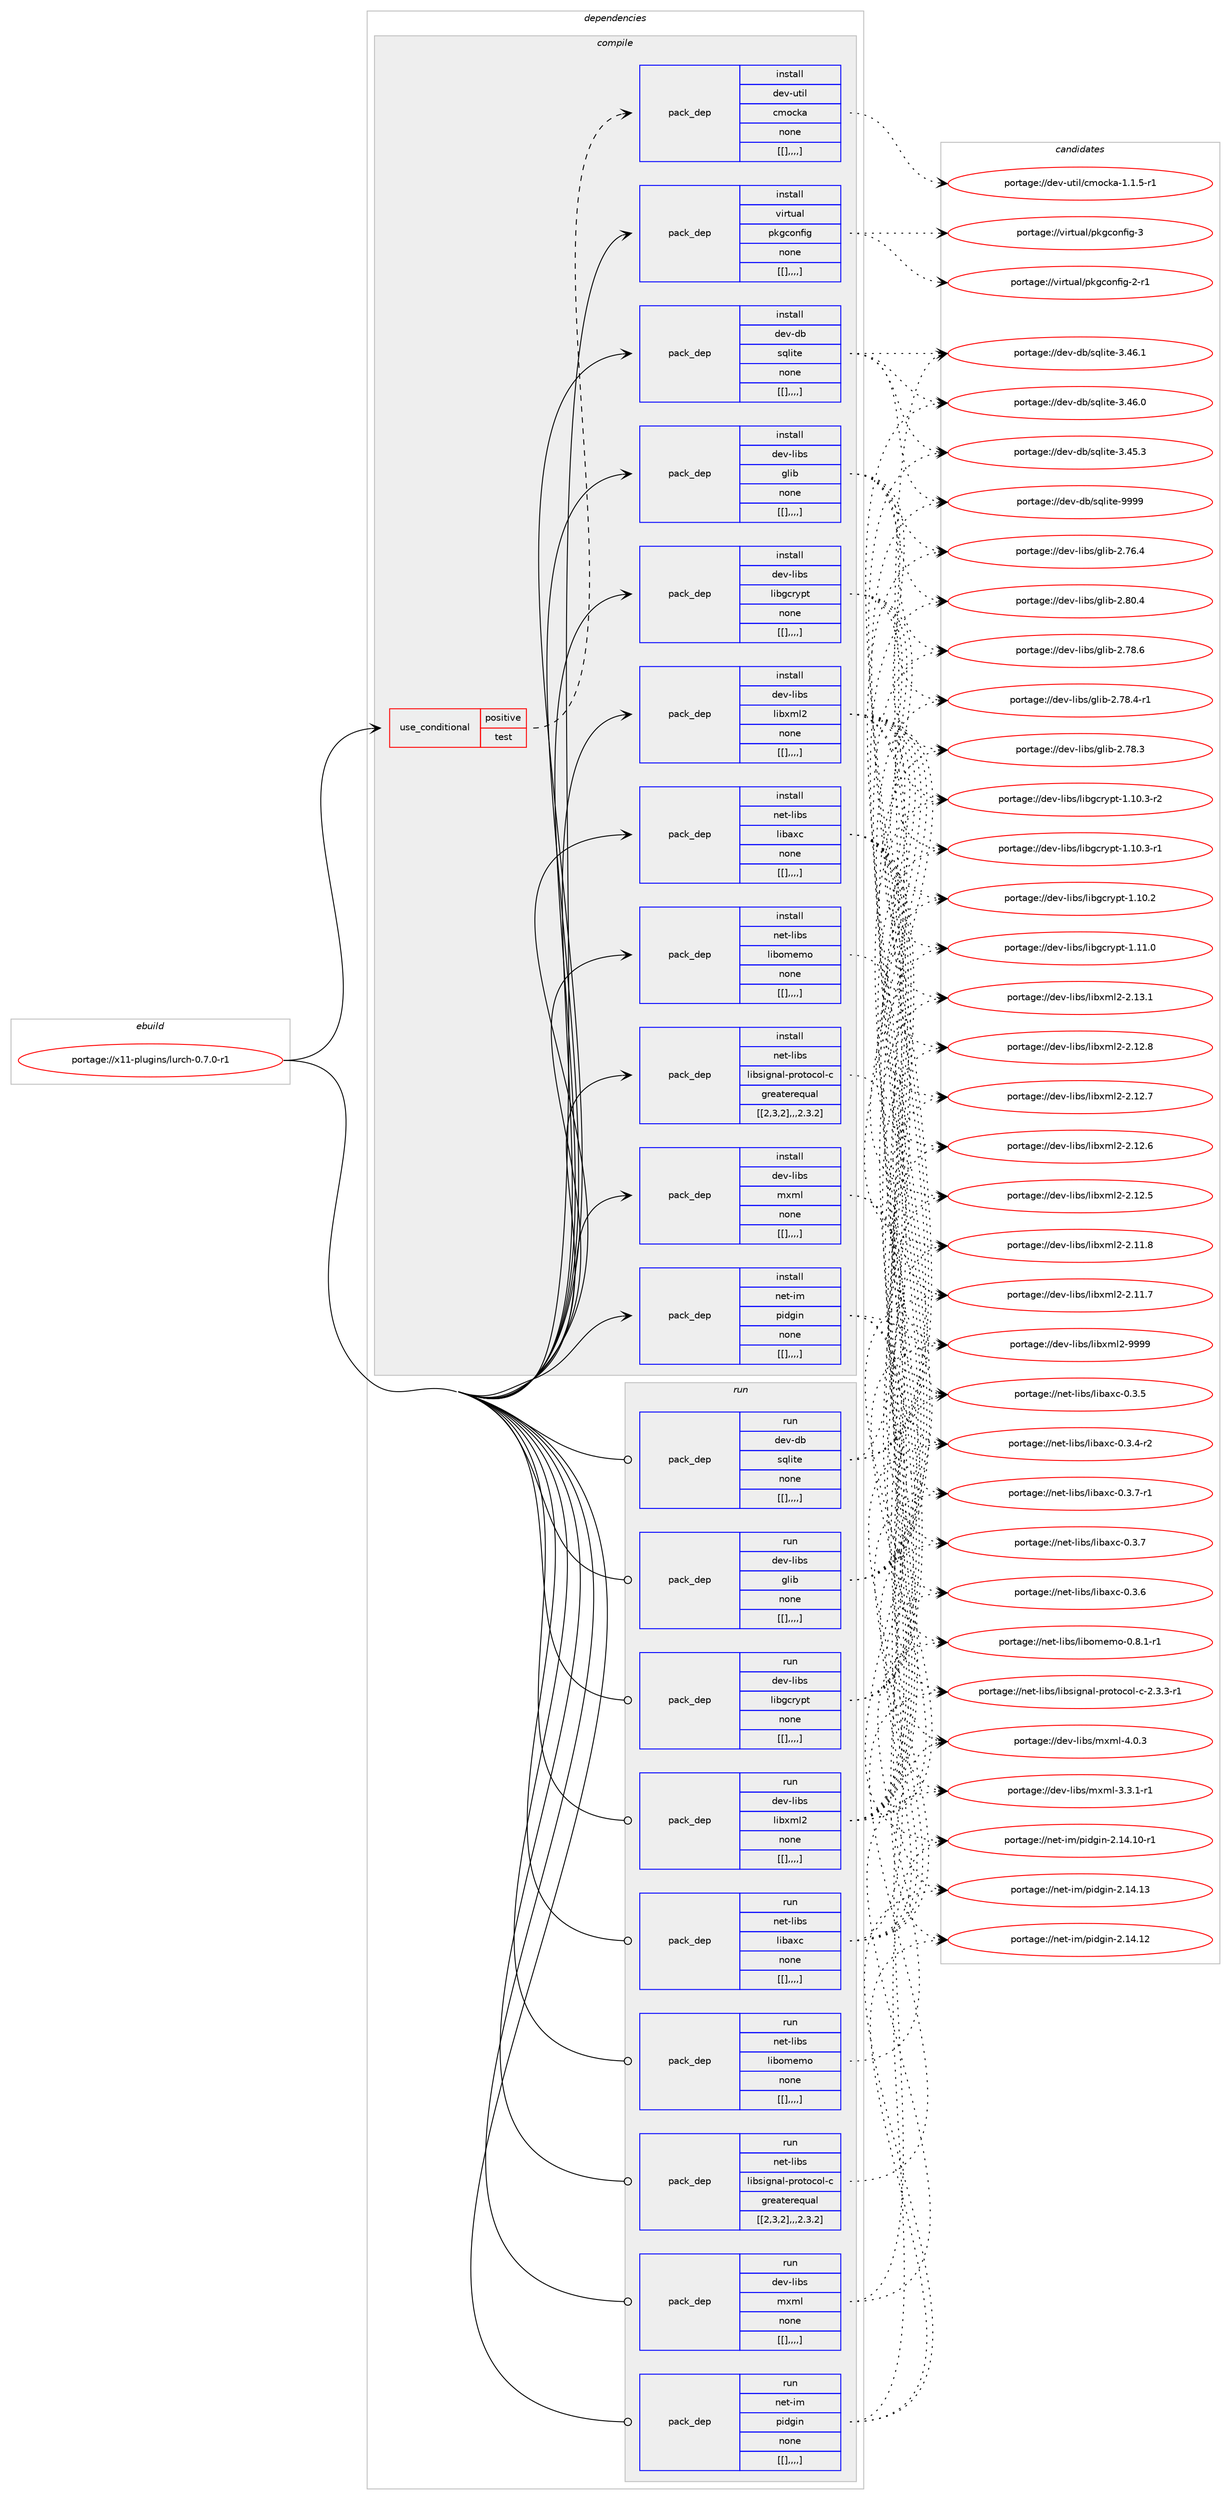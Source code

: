 digraph prolog {

# *************
# Graph options
# *************

newrank=true;
concentrate=true;
compound=true;
graph [rankdir=LR,fontname=Helvetica,fontsize=10,ranksep=1.5];#, ranksep=2.5, nodesep=0.2];
edge  [arrowhead=vee];
node  [fontname=Helvetica,fontsize=10];

# **********
# The ebuild
# **********

subgraph cluster_leftcol {
color=gray;
label=<<i>ebuild</i>>;
id [label="portage://x11-plugins/lurch-0.7.0-r1", color=red, width=4, href="../x11-plugins/lurch-0.7.0-r1.svg"];
}

# ****************
# The dependencies
# ****************

subgraph cluster_midcol {
color=gray;
label=<<i>dependencies</i>>;
subgraph cluster_compile {
fillcolor="#eeeeee";
style=filled;
label=<<i>compile</i>>;
subgraph cond127955 {
dependency484432 [label=<<TABLE BORDER="0" CELLBORDER="1" CELLSPACING="0" CELLPADDING="4"><TR><TD ROWSPAN="3" CELLPADDING="10">use_conditional</TD></TR><TR><TD>positive</TD></TR><TR><TD>test</TD></TR></TABLE>>, shape=none, color=red];
subgraph pack352924 {
dependency484433 [label=<<TABLE BORDER="0" CELLBORDER="1" CELLSPACING="0" CELLPADDING="4" WIDTH="220"><TR><TD ROWSPAN="6" CELLPADDING="30">pack_dep</TD></TR><TR><TD WIDTH="110">install</TD></TR><TR><TD>dev-util</TD></TR><TR><TD>cmocka</TD></TR><TR><TD>none</TD></TR><TR><TD>[[],,,,]</TD></TR></TABLE>>, shape=none, color=blue];
}
dependency484432:e -> dependency484433:w [weight=20,style="dashed",arrowhead="vee"];
}
id:e -> dependency484432:w [weight=20,style="solid",arrowhead="vee"];
subgraph pack352925 {
dependency484434 [label=<<TABLE BORDER="0" CELLBORDER="1" CELLSPACING="0" CELLPADDING="4" WIDTH="220"><TR><TD ROWSPAN="6" CELLPADDING="30">pack_dep</TD></TR><TR><TD WIDTH="110">install</TD></TR><TR><TD>dev-db</TD></TR><TR><TD>sqlite</TD></TR><TR><TD>none</TD></TR><TR><TD>[[],,,,]</TD></TR></TABLE>>, shape=none, color=blue];
}
id:e -> dependency484434:w [weight=20,style="solid",arrowhead="vee"];
subgraph pack352926 {
dependency484435 [label=<<TABLE BORDER="0" CELLBORDER="1" CELLSPACING="0" CELLPADDING="4" WIDTH="220"><TR><TD ROWSPAN="6" CELLPADDING="30">pack_dep</TD></TR><TR><TD WIDTH="110">install</TD></TR><TR><TD>dev-libs</TD></TR><TR><TD>glib</TD></TR><TR><TD>none</TD></TR><TR><TD>[[],,,,]</TD></TR></TABLE>>, shape=none, color=blue];
}
id:e -> dependency484435:w [weight=20,style="solid",arrowhead="vee"];
subgraph pack352927 {
dependency484436 [label=<<TABLE BORDER="0" CELLBORDER="1" CELLSPACING="0" CELLPADDING="4" WIDTH="220"><TR><TD ROWSPAN="6" CELLPADDING="30">pack_dep</TD></TR><TR><TD WIDTH="110">install</TD></TR><TR><TD>dev-libs</TD></TR><TR><TD>libgcrypt</TD></TR><TR><TD>none</TD></TR><TR><TD>[[],,,,]</TD></TR></TABLE>>, shape=none, color=blue];
}
id:e -> dependency484436:w [weight=20,style="solid",arrowhead="vee"];
subgraph pack352928 {
dependency484437 [label=<<TABLE BORDER="0" CELLBORDER="1" CELLSPACING="0" CELLPADDING="4" WIDTH="220"><TR><TD ROWSPAN="6" CELLPADDING="30">pack_dep</TD></TR><TR><TD WIDTH="110">install</TD></TR><TR><TD>dev-libs</TD></TR><TR><TD>libxml2</TD></TR><TR><TD>none</TD></TR><TR><TD>[[],,,,]</TD></TR></TABLE>>, shape=none, color=blue];
}
id:e -> dependency484437:w [weight=20,style="solid",arrowhead="vee"];
subgraph pack352929 {
dependency484438 [label=<<TABLE BORDER="0" CELLBORDER="1" CELLSPACING="0" CELLPADDING="4" WIDTH="220"><TR><TD ROWSPAN="6" CELLPADDING="30">pack_dep</TD></TR><TR><TD WIDTH="110">install</TD></TR><TR><TD>dev-libs</TD></TR><TR><TD>mxml</TD></TR><TR><TD>none</TD></TR><TR><TD>[[],,,,]</TD></TR></TABLE>>, shape=none, color=blue];
}
id:e -> dependency484438:w [weight=20,style="solid",arrowhead="vee"];
subgraph pack352930 {
dependency484439 [label=<<TABLE BORDER="0" CELLBORDER="1" CELLSPACING="0" CELLPADDING="4" WIDTH="220"><TR><TD ROWSPAN="6" CELLPADDING="30">pack_dep</TD></TR><TR><TD WIDTH="110">install</TD></TR><TR><TD>net-im</TD></TR><TR><TD>pidgin</TD></TR><TR><TD>none</TD></TR><TR><TD>[[],,,,]</TD></TR></TABLE>>, shape=none, color=blue];
}
id:e -> dependency484439:w [weight=20,style="solid",arrowhead="vee"];
subgraph pack352931 {
dependency484440 [label=<<TABLE BORDER="0" CELLBORDER="1" CELLSPACING="0" CELLPADDING="4" WIDTH="220"><TR><TD ROWSPAN="6" CELLPADDING="30">pack_dep</TD></TR><TR><TD WIDTH="110">install</TD></TR><TR><TD>net-libs</TD></TR><TR><TD>libaxc</TD></TR><TR><TD>none</TD></TR><TR><TD>[[],,,,]</TD></TR></TABLE>>, shape=none, color=blue];
}
id:e -> dependency484440:w [weight=20,style="solid",arrowhead="vee"];
subgraph pack352932 {
dependency484441 [label=<<TABLE BORDER="0" CELLBORDER="1" CELLSPACING="0" CELLPADDING="4" WIDTH="220"><TR><TD ROWSPAN="6" CELLPADDING="30">pack_dep</TD></TR><TR><TD WIDTH="110">install</TD></TR><TR><TD>net-libs</TD></TR><TR><TD>libomemo</TD></TR><TR><TD>none</TD></TR><TR><TD>[[],,,,]</TD></TR></TABLE>>, shape=none, color=blue];
}
id:e -> dependency484441:w [weight=20,style="solid",arrowhead="vee"];
subgraph pack352933 {
dependency484442 [label=<<TABLE BORDER="0" CELLBORDER="1" CELLSPACING="0" CELLPADDING="4" WIDTH="220"><TR><TD ROWSPAN="6" CELLPADDING="30">pack_dep</TD></TR><TR><TD WIDTH="110">install</TD></TR><TR><TD>net-libs</TD></TR><TR><TD>libsignal-protocol-c</TD></TR><TR><TD>greaterequal</TD></TR><TR><TD>[[2,3,2],,,2.3.2]</TD></TR></TABLE>>, shape=none, color=blue];
}
id:e -> dependency484442:w [weight=20,style="solid",arrowhead="vee"];
subgraph pack352934 {
dependency484443 [label=<<TABLE BORDER="0" CELLBORDER="1" CELLSPACING="0" CELLPADDING="4" WIDTH="220"><TR><TD ROWSPAN="6" CELLPADDING="30">pack_dep</TD></TR><TR><TD WIDTH="110">install</TD></TR><TR><TD>virtual</TD></TR><TR><TD>pkgconfig</TD></TR><TR><TD>none</TD></TR><TR><TD>[[],,,,]</TD></TR></TABLE>>, shape=none, color=blue];
}
id:e -> dependency484443:w [weight=20,style="solid",arrowhead="vee"];
}
subgraph cluster_compileandrun {
fillcolor="#eeeeee";
style=filled;
label=<<i>compile and run</i>>;
}
subgraph cluster_run {
fillcolor="#eeeeee";
style=filled;
label=<<i>run</i>>;
subgraph pack352935 {
dependency484444 [label=<<TABLE BORDER="0" CELLBORDER="1" CELLSPACING="0" CELLPADDING="4" WIDTH="220"><TR><TD ROWSPAN="6" CELLPADDING="30">pack_dep</TD></TR><TR><TD WIDTH="110">run</TD></TR><TR><TD>dev-db</TD></TR><TR><TD>sqlite</TD></TR><TR><TD>none</TD></TR><TR><TD>[[],,,,]</TD></TR></TABLE>>, shape=none, color=blue];
}
id:e -> dependency484444:w [weight=20,style="solid",arrowhead="odot"];
subgraph pack352936 {
dependency484445 [label=<<TABLE BORDER="0" CELLBORDER="1" CELLSPACING="0" CELLPADDING="4" WIDTH="220"><TR><TD ROWSPAN="6" CELLPADDING="30">pack_dep</TD></TR><TR><TD WIDTH="110">run</TD></TR><TR><TD>dev-libs</TD></TR><TR><TD>glib</TD></TR><TR><TD>none</TD></TR><TR><TD>[[],,,,]</TD></TR></TABLE>>, shape=none, color=blue];
}
id:e -> dependency484445:w [weight=20,style="solid",arrowhead="odot"];
subgraph pack352937 {
dependency484446 [label=<<TABLE BORDER="0" CELLBORDER="1" CELLSPACING="0" CELLPADDING="4" WIDTH="220"><TR><TD ROWSPAN="6" CELLPADDING="30">pack_dep</TD></TR><TR><TD WIDTH="110">run</TD></TR><TR><TD>dev-libs</TD></TR><TR><TD>libgcrypt</TD></TR><TR><TD>none</TD></TR><TR><TD>[[],,,,]</TD></TR></TABLE>>, shape=none, color=blue];
}
id:e -> dependency484446:w [weight=20,style="solid",arrowhead="odot"];
subgraph pack352938 {
dependency484447 [label=<<TABLE BORDER="0" CELLBORDER="1" CELLSPACING="0" CELLPADDING="4" WIDTH="220"><TR><TD ROWSPAN="6" CELLPADDING="30">pack_dep</TD></TR><TR><TD WIDTH="110">run</TD></TR><TR><TD>dev-libs</TD></TR><TR><TD>libxml2</TD></TR><TR><TD>none</TD></TR><TR><TD>[[],,,,]</TD></TR></TABLE>>, shape=none, color=blue];
}
id:e -> dependency484447:w [weight=20,style="solid",arrowhead="odot"];
subgraph pack352939 {
dependency484448 [label=<<TABLE BORDER="0" CELLBORDER="1" CELLSPACING="0" CELLPADDING="4" WIDTH="220"><TR><TD ROWSPAN="6" CELLPADDING="30">pack_dep</TD></TR><TR><TD WIDTH="110">run</TD></TR><TR><TD>dev-libs</TD></TR><TR><TD>mxml</TD></TR><TR><TD>none</TD></TR><TR><TD>[[],,,,]</TD></TR></TABLE>>, shape=none, color=blue];
}
id:e -> dependency484448:w [weight=20,style="solid",arrowhead="odot"];
subgraph pack352940 {
dependency484449 [label=<<TABLE BORDER="0" CELLBORDER="1" CELLSPACING="0" CELLPADDING="4" WIDTH="220"><TR><TD ROWSPAN="6" CELLPADDING="30">pack_dep</TD></TR><TR><TD WIDTH="110">run</TD></TR><TR><TD>net-im</TD></TR><TR><TD>pidgin</TD></TR><TR><TD>none</TD></TR><TR><TD>[[],,,,]</TD></TR></TABLE>>, shape=none, color=blue];
}
id:e -> dependency484449:w [weight=20,style="solid",arrowhead="odot"];
subgraph pack352941 {
dependency484450 [label=<<TABLE BORDER="0" CELLBORDER="1" CELLSPACING="0" CELLPADDING="4" WIDTH="220"><TR><TD ROWSPAN="6" CELLPADDING="30">pack_dep</TD></TR><TR><TD WIDTH="110">run</TD></TR><TR><TD>net-libs</TD></TR><TR><TD>libaxc</TD></TR><TR><TD>none</TD></TR><TR><TD>[[],,,,]</TD></TR></TABLE>>, shape=none, color=blue];
}
id:e -> dependency484450:w [weight=20,style="solid",arrowhead="odot"];
subgraph pack352942 {
dependency484451 [label=<<TABLE BORDER="0" CELLBORDER="1" CELLSPACING="0" CELLPADDING="4" WIDTH="220"><TR><TD ROWSPAN="6" CELLPADDING="30">pack_dep</TD></TR><TR><TD WIDTH="110">run</TD></TR><TR><TD>net-libs</TD></TR><TR><TD>libomemo</TD></TR><TR><TD>none</TD></TR><TR><TD>[[],,,,]</TD></TR></TABLE>>, shape=none, color=blue];
}
id:e -> dependency484451:w [weight=20,style="solid",arrowhead="odot"];
subgraph pack352943 {
dependency484452 [label=<<TABLE BORDER="0" CELLBORDER="1" CELLSPACING="0" CELLPADDING="4" WIDTH="220"><TR><TD ROWSPAN="6" CELLPADDING="30">pack_dep</TD></TR><TR><TD WIDTH="110">run</TD></TR><TR><TD>net-libs</TD></TR><TR><TD>libsignal-protocol-c</TD></TR><TR><TD>greaterequal</TD></TR><TR><TD>[[2,3,2],,,2.3.2]</TD></TR></TABLE>>, shape=none, color=blue];
}
id:e -> dependency484452:w [weight=20,style="solid",arrowhead="odot"];
}
}

# **************
# The candidates
# **************

subgraph cluster_choices {
rank=same;
color=gray;
label=<<i>candidates</i>>;

subgraph choice352924 {
color=black;
nodesep=1;
choice10010111845117116105108479910911199107974549464946534511449 [label="portage://dev-util/cmocka-1.1.5-r1", color=red, width=4,href="../dev-util/cmocka-1.1.5-r1.svg"];
dependency484433:e -> choice10010111845117116105108479910911199107974549464946534511449:w [style=dotted,weight="100"];
}
subgraph choice352925 {
color=black;
nodesep=1;
choice1001011184510098471151131081051161014557575757 [label="portage://dev-db/sqlite-9999", color=red, width=4,href="../dev-db/sqlite-9999.svg"];
choice10010111845100984711511310810511610145514652544649 [label="portage://dev-db/sqlite-3.46.1", color=red, width=4,href="../dev-db/sqlite-3.46.1.svg"];
choice10010111845100984711511310810511610145514652544648 [label="portage://dev-db/sqlite-3.46.0", color=red, width=4,href="../dev-db/sqlite-3.46.0.svg"];
choice10010111845100984711511310810511610145514652534651 [label="portage://dev-db/sqlite-3.45.3", color=red, width=4,href="../dev-db/sqlite-3.45.3.svg"];
dependency484434:e -> choice1001011184510098471151131081051161014557575757:w [style=dotted,weight="100"];
dependency484434:e -> choice10010111845100984711511310810511610145514652544649:w [style=dotted,weight="100"];
dependency484434:e -> choice10010111845100984711511310810511610145514652544648:w [style=dotted,weight="100"];
dependency484434:e -> choice10010111845100984711511310810511610145514652534651:w [style=dotted,weight="100"];
}
subgraph choice352926 {
color=black;
nodesep=1;
choice1001011184510810598115471031081059845504656484652 [label="portage://dev-libs/glib-2.80.4", color=red, width=4,href="../dev-libs/glib-2.80.4.svg"];
choice1001011184510810598115471031081059845504655564654 [label="portage://dev-libs/glib-2.78.6", color=red, width=4,href="../dev-libs/glib-2.78.6.svg"];
choice10010111845108105981154710310810598455046555646524511449 [label="portage://dev-libs/glib-2.78.4-r1", color=red, width=4,href="../dev-libs/glib-2.78.4-r1.svg"];
choice1001011184510810598115471031081059845504655564651 [label="portage://dev-libs/glib-2.78.3", color=red, width=4,href="../dev-libs/glib-2.78.3.svg"];
choice1001011184510810598115471031081059845504655544652 [label="portage://dev-libs/glib-2.76.4", color=red, width=4,href="../dev-libs/glib-2.76.4.svg"];
dependency484435:e -> choice1001011184510810598115471031081059845504656484652:w [style=dotted,weight="100"];
dependency484435:e -> choice1001011184510810598115471031081059845504655564654:w [style=dotted,weight="100"];
dependency484435:e -> choice10010111845108105981154710310810598455046555646524511449:w [style=dotted,weight="100"];
dependency484435:e -> choice1001011184510810598115471031081059845504655564651:w [style=dotted,weight="100"];
dependency484435:e -> choice1001011184510810598115471031081059845504655544652:w [style=dotted,weight="100"];
}
subgraph choice352927 {
color=black;
nodesep=1;
choice100101118451081059811547108105981039911412111211645494649494648 [label="portage://dev-libs/libgcrypt-1.11.0", color=red, width=4,href="../dev-libs/libgcrypt-1.11.0.svg"];
choice1001011184510810598115471081059810399114121112116454946494846514511450 [label="portage://dev-libs/libgcrypt-1.10.3-r2", color=red, width=4,href="../dev-libs/libgcrypt-1.10.3-r2.svg"];
choice1001011184510810598115471081059810399114121112116454946494846514511449 [label="portage://dev-libs/libgcrypt-1.10.3-r1", color=red, width=4,href="../dev-libs/libgcrypt-1.10.3-r1.svg"];
choice100101118451081059811547108105981039911412111211645494649484650 [label="portage://dev-libs/libgcrypt-1.10.2", color=red, width=4,href="../dev-libs/libgcrypt-1.10.2.svg"];
dependency484436:e -> choice100101118451081059811547108105981039911412111211645494649494648:w [style=dotted,weight="100"];
dependency484436:e -> choice1001011184510810598115471081059810399114121112116454946494846514511450:w [style=dotted,weight="100"];
dependency484436:e -> choice1001011184510810598115471081059810399114121112116454946494846514511449:w [style=dotted,weight="100"];
dependency484436:e -> choice100101118451081059811547108105981039911412111211645494649484650:w [style=dotted,weight="100"];
}
subgraph choice352928 {
color=black;
nodesep=1;
choice10010111845108105981154710810598120109108504557575757 [label="portage://dev-libs/libxml2-9999", color=red, width=4,href="../dev-libs/libxml2-9999.svg"];
choice100101118451081059811547108105981201091085045504649514649 [label="portage://dev-libs/libxml2-2.13.1", color=red, width=4,href="../dev-libs/libxml2-2.13.1.svg"];
choice100101118451081059811547108105981201091085045504649504656 [label="portage://dev-libs/libxml2-2.12.8", color=red, width=4,href="../dev-libs/libxml2-2.12.8.svg"];
choice100101118451081059811547108105981201091085045504649504655 [label="portage://dev-libs/libxml2-2.12.7", color=red, width=4,href="../dev-libs/libxml2-2.12.7.svg"];
choice100101118451081059811547108105981201091085045504649504654 [label="portage://dev-libs/libxml2-2.12.6", color=red, width=4,href="../dev-libs/libxml2-2.12.6.svg"];
choice100101118451081059811547108105981201091085045504649504653 [label="portage://dev-libs/libxml2-2.12.5", color=red, width=4,href="../dev-libs/libxml2-2.12.5.svg"];
choice100101118451081059811547108105981201091085045504649494656 [label="portage://dev-libs/libxml2-2.11.8", color=red, width=4,href="../dev-libs/libxml2-2.11.8.svg"];
choice100101118451081059811547108105981201091085045504649494655 [label="portage://dev-libs/libxml2-2.11.7", color=red, width=4,href="../dev-libs/libxml2-2.11.7.svg"];
dependency484437:e -> choice10010111845108105981154710810598120109108504557575757:w [style=dotted,weight="100"];
dependency484437:e -> choice100101118451081059811547108105981201091085045504649514649:w [style=dotted,weight="100"];
dependency484437:e -> choice100101118451081059811547108105981201091085045504649504656:w [style=dotted,weight="100"];
dependency484437:e -> choice100101118451081059811547108105981201091085045504649504655:w [style=dotted,weight="100"];
dependency484437:e -> choice100101118451081059811547108105981201091085045504649504654:w [style=dotted,weight="100"];
dependency484437:e -> choice100101118451081059811547108105981201091085045504649504653:w [style=dotted,weight="100"];
dependency484437:e -> choice100101118451081059811547108105981201091085045504649494656:w [style=dotted,weight="100"];
dependency484437:e -> choice100101118451081059811547108105981201091085045504649494655:w [style=dotted,weight="100"];
}
subgraph choice352929 {
color=black;
nodesep=1;
choice100101118451081059811547109120109108455246484651 [label="portage://dev-libs/mxml-4.0.3", color=red, width=4,href="../dev-libs/mxml-4.0.3.svg"];
choice1001011184510810598115471091201091084551465146494511449 [label="portage://dev-libs/mxml-3.3.1-r1", color=red, width=4,href="../dev-libs/mxml-3.3.1-r1.svg"];
dependency484438:e -> choice100101118451081059811547109120109108455246484651:w [style=dotted,weight="100"];
dependency484438:e -> choice1001011184510810598115471091201091084551465146494511449:w [style=dotted,weight="100"];
}
subgraph choice352930 {
color=black;
nodesep=1;
choice11010111645105109471121051001031051104550464952464951 [label="portage://net-im/pidgin-2.14.13", color=red, width=4,href="../net-im/pidgin-2.14.13.svg"];
choice11010111645105109471121051001031051104550464952464950 [label="portage://net-im/pidgin-2.14.12", color=red, width=4,href="../net-im/pidgin-2.14.12.svg"];
choice110101116451051094711210510010310511045504649524649484511449 [label="portage://net-im/pidgin-2.14.10-r1", color=red, width=4,href="../net-im/pidgin-2.14.10-r1.svg"];
dependency484439:e -> choice11010111645105109471121051001031051104550464952464951:w [style=dotted,weight="100"];
dependency484439:e -> choice11010111645105109471121051001031051104550464952464950:w [style=dotted,weight="100"];
dependency484439:e -> choice110101116451051094711210510010310511045504649524649484511449:w [style=dotted,weight="100"];
}
subgraph choice352931 {
color=black;
nodesep=1;
choice1101011164510810598115471081059897120994548465146554511449 [label="portage://net-libs/libaxc-0.3.7-r1", color=red, width=4,href="../net-libs/libaxc-0.3.7-r1.svg"];
choice110101116451081059811547108105989712099454846514655 [label="portage://net-libs/libaxc-0.3.7", color=red, width=4,href="../net-libs/libaxc-0.3.7.svg"];
choice110101116451081059811547108105989712099454846514654 [label="portage://net-libs/libaxc-0.3.6", color=red, width=4,href="../net-libs/libaxc-0.3.6.svg"];
choice110101116451081059811547108105989712099454846514653 [label="portage://net-libs/libaxc-0.3.5", color=red, width=4,href="../net-libs/libaxc-0.3.5.svg"];
choice1101011164510810598115471081059897120994548465146524511450 [label="portage://net-libs/libaxc-0.3.4-r2", color=red, width=4,href="../net-libs/libaxc-0.3.4-r2.svg"];
dependency484440:e -> choice1101011164510810598115471081059897120994548465146554511449:w [style=dotted,weight="100"];
dependency484440:e -> choice110101116451081059811547108105989712099454846514655:w [style=dotted,weight="100"];
dependency484440:e -> choice110101116451081059811547108105989712099454846514654:w [style=dotted,weight="100"];
dependency484440:e -> choice110101116451081059811547108105989712099454846514653:w [style=dotted,weight="100"];
dependency484440:e -> choice1101011164510810598115471081059897120994548465146524511450:w [style=dotted,weight="100"];
}
subgraph choice352932 {
color=black;
nodesep=1;
choice110101116451081059811547108105981111091011091114548465646494511449 [label="portage://net-libs/libomemo-0.8.1-r1", color=red, width=4,href="../net-libs/libomemo-0.8.1-r1.svg"];
dependency484441:e -> choice110101116451081059811547108105981111091011091114548465646494511449:w [style=dotted,weight="100"];
}
subgraph choice352933 {
color=black;
nodesep=1;
choice1101011164510810598115471081059811510510311097108451121141111161119911110845994550465146514511449 [label="portage://net-libs/libsignal-protocol-c-2.3.3-r1", color=red, width=4,href="../net-libs/libsignal-protocol-c-2.3.3-r1.svg"];
dependency484442:e -> choice1101011164510810598115471081059811510510311097108451121141111161119911110845994550465146514511449:w [style=dotted,weight="100"];
}
subgraph choice352934 {
color=black;
nodesep=1;
choice1181051141161179710847112107103991111101021051034551 [label="portage://virtual/pkgconfig-3", color=red, width=4,href="../virtual/pkgconfig-3.svg"];
choice11810511411611797108471121071039911111010210510345504511449 [label="portage://virtual/pkgconfig-2-r1", color=red, width=4,href="../virtual/pkgconfig-2-r1.svg"];
dependency484443:e -> choice1181051141161179710847112107103991111101021051034551:w [style=dotted,weight="100"];
dependency484443:e -> choice11810511411611797108471121071039911111010210510345504511449:w [style=dotted,weight="100"];
}
subgraph choice352935 {
color=black;
nodesep=1;
choice1001011184510098471151131081051161014557575757 [label="portage://dev-db/sqlite-9999", color=red, width=4,href="../dev-db/sqlite-9999.svg"];
choice10010111845100984711511310810511610145514652544649 [label="portage://dev-db/sqlite-3.46.1", color=red, width=4,href="../dev-db/sqlite-3.46.1.svg"];
choice10010111845100984711511310810511610145514652544648 [label="portage://dev-db/sqlite-3.46.0", color=red, width=4,href="../dev-db/sqlite-3.46.0.svg"];
choice10010111845100984711511310810511610145514652534651 [label="portage://dev-db/sqlite-3.45.3", color=red, width=4,href="../dev-db/sqlite-3.45.3.svg"];
dependency484444:e -> choice1001011184510098471151131081051161014557575757:w [style=dotted,weight="100"];
dependency484444:e -> choice10010111845100984711511310810511610145514652544649:w [style=dotted,weight="100"];
dependency484444:e -> choice10010111845100984711511310810511610145514652544648:w [style=dotted,weight="100"];
dependency484444:e -> choice10010111845100984711511310810511610145514652534651:w [style=dotted,weight="100"];
}
subgraph choice352936 {
color=black;
nodesep=1;
choice1001011184510810598115471031081059845504656484652 [label="portage://dev-libs/glib-2.80.4", color=red, width=4,href="../dev-libs/glib-2.80.4.svg"];
choice1001011184510810598115471031081059845504655564654 [label="portage://dev-libs/glib-2.78.6", color=red, width=4,href="../dev-libs/glib-2.78.6.svg"];
choice10010111845108105981154710310810598455046555646524511449 [label="portage://dev-libs/glib-2.78.4-r1", color=red, width=4,href="../dev-libs/glib-2.78.4-r1.svg"];
choice1001011184510810598115471031081059845504655564651 [label="portage://dev-libs/glib-2.78.3", color=red, width=4,href="../dev-libs/glib-2.78.3.svg"];
choice1001011184510810598115471031081059845504655544652 [label="portage://dev-libs/glib-2.76.4", color=red, width=4,href="../dev-libs/glib-2.76.4.svg"];
dependency484445:e -> choice1001011184510810598115471031081059845504656484652:w [style=dotted,weight="100"];
dependency484445:e -> choice1001011184510810598115471031081059845504655564654:w [style=dotted,weight="100"];
dependency484445:e -> choice10010111845108105981154710310810598455046555646524511449:w [style=dotted,weight="100"];
dependency484445:e -> choice1001011184510810598115471031081059845504655564651:w [style=dotted,weight="100"];
dependency484445:e -> choice1001011184510810598115471031081059845504655544652:w [style=dotted,weight="100"];
}
subgraph choice352937 {
color=black;
nodesep=1;
choice100101118451081059811547108105981039911412111211645494649494648 [label="portage://dev-libs/libgcrypt-1.11.0", color=red, width=4,href="../dev-libs/libgcrypt-1.11.0.svg"];
choice1001011184510810598115471081059810399114121112116454946494846514511450 [label="portage://dev-libs/libgcrypt-1.10.3-r2", color=red, width=4,href="../dev-libs/libgcrypt-1.10.3-r2.svg"];
choice1001011184510810598115471081059810399114121112116454946494846514511449 [label="portage://dev-libs/libgcrypt-1.10.3-r1", color=red, width=4,href="../dev-libs/libgcrypt-1.10.3-r1.svg"];
choice100101118451081059811547108105981039911412111211645494649484650 [label="portage://dev-libs/libgcrypt-1.10.2", color=red, width=4,href="../dev-libs/libgcrypt-1.10.2.svg"];
dependency484446:e -> choice100101118451081059811547108105981039911412111211645494649494648:w [style=dotted,weight="100"];
dependency484446:e -> choice1001011184510810598115471081059810399114121112116454946494846514511450:w [style=dotted,weight="100"];
dependency484446:e -> choice1001011184510810598115471081059810399114121112116454946494846514511449:w [style=dotted,weight="100"];
dependency484446:e -> choice100101118451081059811547108105981039911412111211645494649484650:w [style=dotted,weight="100"];
}
subgraph choice352938 {
color=black;
nodesep=1;
choice10010111845108105981154710810598120109108504557575757 [label="portage://dev-libs/libxml2-9999", color=red, width=4,href="../dev-libs/libxml2-9999.svg"];
choice100101118451081059811547108105981201091085045504649514649 [label="portage://dev-libs/libxml2-2.13.1", color=red, width=4,href="../dev-libs/libxml2-2.13.1.svg"];
choice100101118451081059811547108105981201091085045504649504656 [label="portage://dev-libs/libxml2-2.12.8", color=red, width=4,href="../dev-libs/libxml2-2.12.8.svg"];
choice100101118451081059811547108105981201091085045504649504655 [label="portage://dev-libs/libxml2-2.12.7", color=red, width=4,href="../dev-libs/libxml2-2.12.7.svg"];
choice100101118451081059811547108105981201091085045504649504654 [label="portage://dev-libs/libxml2-2.12.6", color=red, width=4,href="../dev-libs/libxml2-2.12.6.svg"];
choice100101118451081059811547108105981201091085045504649504653 [label="portage://dev-libs/libxml2-2.12.5", color=red, width=4,href="../dev-libs/libxml2-2.12.5.svg"];
choice100101118451081059811547108105981201091085045504649494656 [label="portage://dev-libs/libxml2-2.11.8", color=red, width=4,href="../dev-libs/libxml2-2.11.8.svg"];
choice100101118451081059811547108105981201091085045504649494655 [label="portage://dev-libs/libxml2-2.11.7", color=red, width=4,href="../dev-libs/libxml2-2.11.7.svg"];
dependency484447:e -> choice10010111845108105981154710810598120109108504557575757:w [style=dotted,weight="100"];
dependency484447:e -> choice100101118451081059811547108105981201091085045504649514649:w [style=dotted,weight="100"];
dependency484447:e -> choice100101118451081059811547108105981201091085045504649504656:w [style=dotted,weight="100"];
dependency484447:e -> choice100101118451081059811547108105981201091085045504649504655:w [style=dotted,weight="100"];
dependency484447:e -> choice100101118451081059811547108105981201091085045504649504654:w [style=dotted,weight="100"];
dependency484447:e -> choice100101118451081059811547108105981201091085045504649504653:w [style=dotted,weight="100"];
dependency484447:e -> choice100101118451081059811547108105981201091085045504649494656:w [style=dotted,weight="100"];
dependency484447:e -> choice100101118451081059811547108105981201091085045504649494655:w [style=dotted,weight="100"];
}
subgraph choice352939 {
color=black;
nodesep=1;
choice100101118451081059811547109120109108455246484651 [label="portage://dev-libs/mxml-4.0.3", color=red, width=4,href="../dev-libs/mxml-4.0.3.svg"];
choice1001011184510810598115471091201091084551465146494511449 [label="portage://dev-libs/mxml-3.3.1-r1", color=red, width=4,href="../dev-libs/mxml-3.3.1-r1.svg"];
dependency484448:e -> choice100101118451081059811547109120109108455246484651:w [style=dotted,weight="100"];
dependency484448:e -> choice1001011184510810598115471091201091084551465146494511449:w [style=dotted,weight="100"];
}
subgraph choice352940 {
color=black;
nodesep=1;
choice11010111645105109471121051001031051104550464952464951 [label="portage://net-im/pidgin-2.14.13", color=red, width=4,href="../net-im/pidgin-2.14.13.svg"];
choice11010111645105109471121051001031051104550464952464950 [label="portage://net-im/pidgin-2.14.12", color=red, width=4,href="../net-im/pidgin-2.14.12.svg"];
choice110101116451051094711210510010310511045504649524649484511449 [label="portage://net-im/pidgin-2.14.10-r1", color=red, width=4,href="../net-im/pidgin-2.14.10-r1.svg"];
dependency484449:e -> choice11010111645105109471121051001031051104550464952464951:w [style=dotted,weight="100"];
dependency484449:e -> choice11010111645105109471121051001031051104550464952464950:w [style=dotted,weight="100"];
dependency484449:e -> choice110101116451051094711210510010310511045504649524649484511449:w [style=dotted,weight="100"];
}
subgraph choice352941 {
color=black;
nodesep=1;
choice1101011164510810598115471081059897120994548465146554511449 [label="portage://net-libs/libaxc-0.3.7-r1", color=red, width=4,href="../net-libs/libaxc-0.3.7-r1.svg"];
choice110101116451081059811547108105989712099454846514655 [label="portage://net-libs/libaxc-0.3.7", color=red, width=4,href="../net-libs/libaxc-0.3.7.svg"];
choice110101116451081059811547108105989712099454846514654 [label="portage://net-libs/libaxc-0.3.6", color=red, width=4,href="../net-libs/libaxc-0.3.6.svg"];
choice110101116451081059811547108105989712099454846514653 [label="portage://net-libs/libaxc-0.3.5", color=red, width=4,href="../net-libs/libaxc-0.3.5.svg"];
choice1101011164510810598115471081059897120994548465146524511450 [label="portage://net-libs/libaxc-0.3.4-r2", color=red, width=4,href="../net-libs/libaxc-0.3.4-r2.svg"];
dependency484450:e -> choice1101011164510810598115471081059897120994548465146554511449:w [style=dotted,weight="100"];
dependency484450:e -> choice110101116451081059811547108105989712099454846514655:w [style=dotted,weight="100"];
dependency484450:e -> choice110101116451081059811547108105989712099454846514654:w [style=dotted,weight="100"];
dependency484450:e -> choice110101116451081059811547108105989712099454846514653:w [style=dotted,weight="100"];
dependency484450:e -> choice1101011164510810598115471081059897120994548465146524511450:w [style=dotted,weight="100"];
}
subgraph choice352942 {
color=black;
nodesep=1;
choice110101116451081059811547108105981111091011091114548465646494511449 [label="portage://net-libs/libomemo-0.8.1-r1", color=red, width=4,href="../net-libs/libomemo-0.8.1-r1.svg"];
dependency484451:e -> choice110101116451081059811547108105981111091011091114548465646494511449:w [style=dotted,weight="100"];
}
subgraph choice352943 {
color=black;
nodesep=1;
choice1101011164510810598115471081059811510510311097108451121141111161119911110845994550465146514511449 [label="portage://net-libs/libsignal-protocol-c-2.3.3-r1", color=red, width=4,href="../net-libs/libsignal-protocol-c-2.3.3-r1.svg"];
dependency484452:e -> choice1101011164510810598115471081059811510510311097108451121141111161119911110845994550465146514511449:w [style=dotted,weight="100"];
}
}

}
